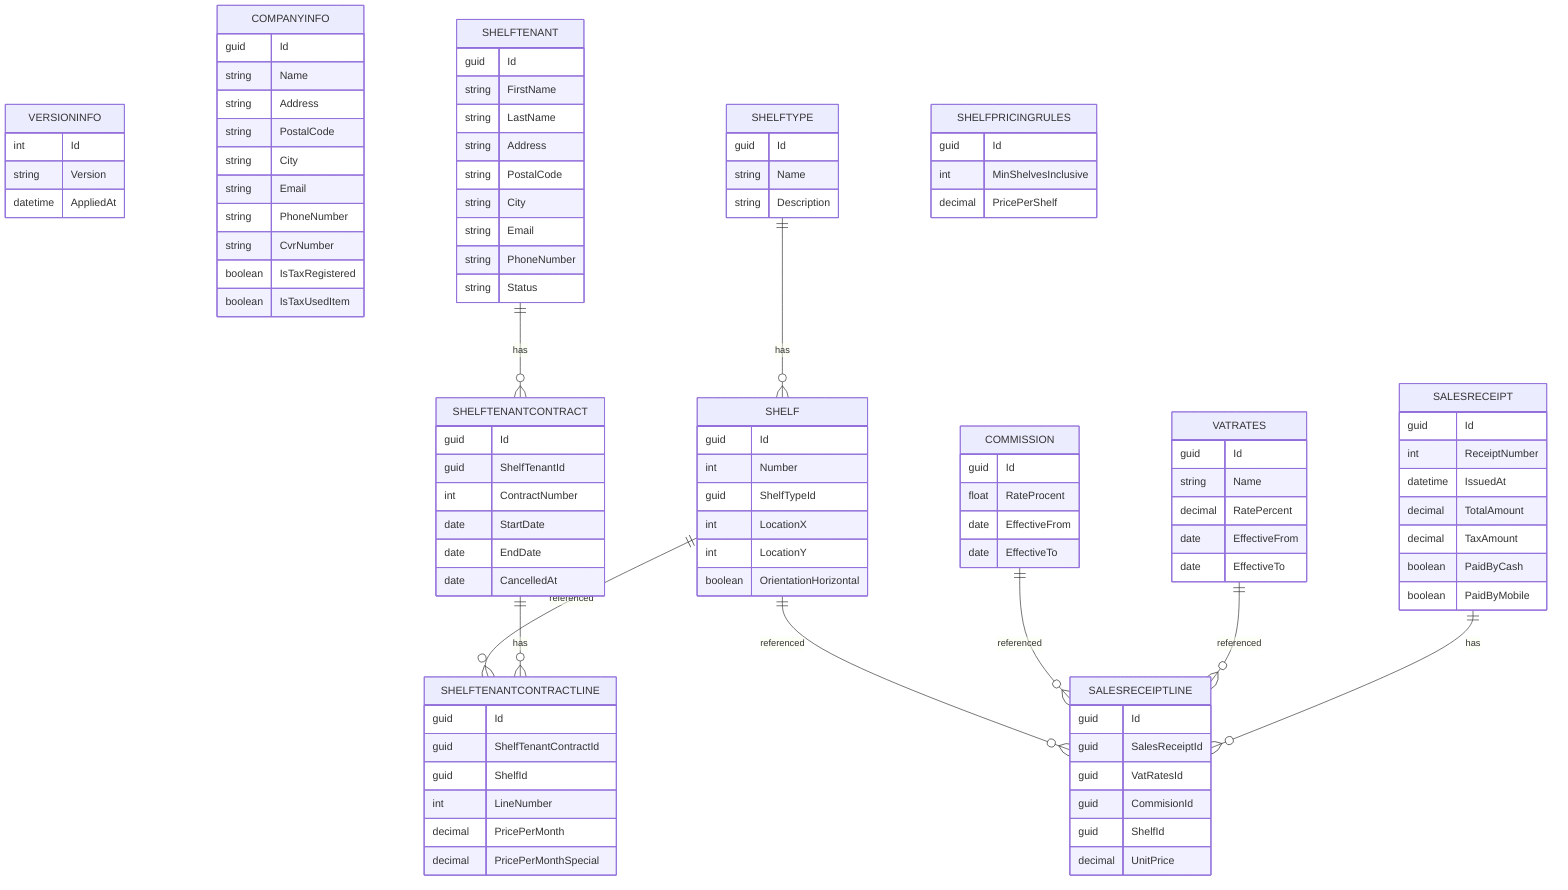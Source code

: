 ﻿erDiagram
    VERSIONINFO {
        int Id
        string Version
        datetime AppliedAt
    }

    COMPANYINFO {
        guid Id
        string Name
        string Address
        string PostalCode
        string City
        string Email
        string PhoneNumber
        string CvrNumber
        boolean IsTaxRegistered
        boolean IsTaxUsedItem
    }

    VATRATES {
        guid Id
        string Name
        decimal RatePercent
        date EffectiveFrom
        date EffectiveTo
    }

    COMMISSION {
        guid Id
        float RateProcent
        date EffectiveFrom
        date EffectiveTo
    }

    SHELFTYPE {
        guid Id
        string Name
        string Description
    }

    SHELF {
        guid Id
        int Number
        guid ShelfTypeId
        int LocationX
        int LocationY
        boolean OrientationHorizontal
    }

    SHELFTENANT {
        guid Id
        string FirstName
        string LastName
        string Address
        string PostalCode
        string City
        string Email
        string PhoneNumber
        string Status
    }

    SHELFTENANTCONTRACT {
        guid Id
        guid ShelfTenantId
        int ContractNumber
        date StartDate
        date EndDate
        date CancelledAt
    }

    SHELFTENANTCONTRACTLINE {
        guid Id
        guid ShelfTenantContractId
        guid ShelfId
        int LineNumber
        decimal PricePerMonth
        decimal PricePerMonthSpecial
    }

    SHELFPRICINGRULES {
        guid Id
        int MinShelvesInclusive
        decimal PricePerShelf
    }

    SALESRECEIPT {
        guid Id
        int ReceiptNumber
        datetime IssuedAt
        decimal TotalAmount
        decimal TaxAmount
        boolean PaidByCash
        boolean PaidByMobile
    }

    SALESRECEIPTLINE {
        guid Id
        guid SalesReceiptId
        guid VatRatesId
        guid CommisionId
        guid ShelfId
        decimal UnitPrice
    }

    SHELFTYPE ||--o{ SHELF : has
    SHELFTENANT ||--o{ SHELFTENANTCONTRACT : has
    SHELFTENANTCONTRACT ||--o{ SHELFTENANTCONTRACTLINE : has
    SHELF ||--o{ SHELFTENANTCONTRACTLINE : referenced
    SALESRECEIPT ||--o{ SALESRECEIPTLINE : has
    VATRATES ||--o{ SALESRECEIPTLINE : referenced
    COMMISSION ||--o{ SALESRECEIPTLINE : referenced
    SHELF ||--o{ SALESRECEIPTLINE : referenced